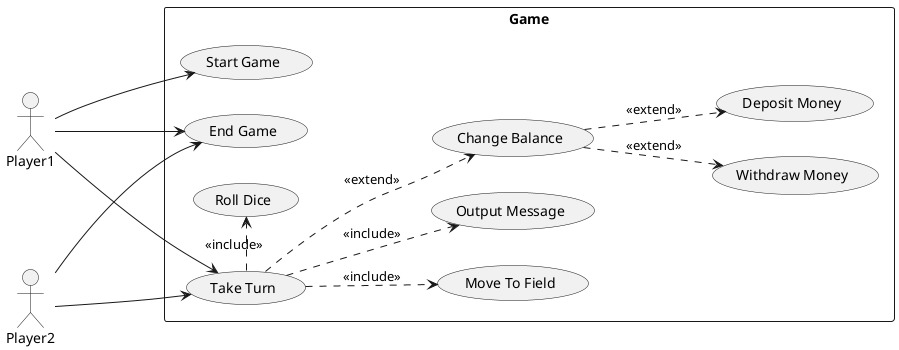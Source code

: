 @startuml

left to right direction
skinparam packageStyle rectangle

actor Player1
actor Player2

rectangle Game {
    Player1 --> (Start Game)
    Player1 --> (Take Turn)
    Player2 ---> (Take Turn)
    Player1 ---> (End Game)
    Player2 ---> (End Game)
    (Take Turn) .> (Roll Dice) : <<include>>
    (Take Turn) ..> (Move To Field) : <<include>>
    (Take Turn) ..> (Output Message) : <<include>>
    (Take Turn) ..> (Change Balance) : <<extend>>
    (Change Balance) ..> (Withdraw Money) : <<extend>>
    (Change Balance) ..> (Deposit Money) : <<extend>>
}
@enduml